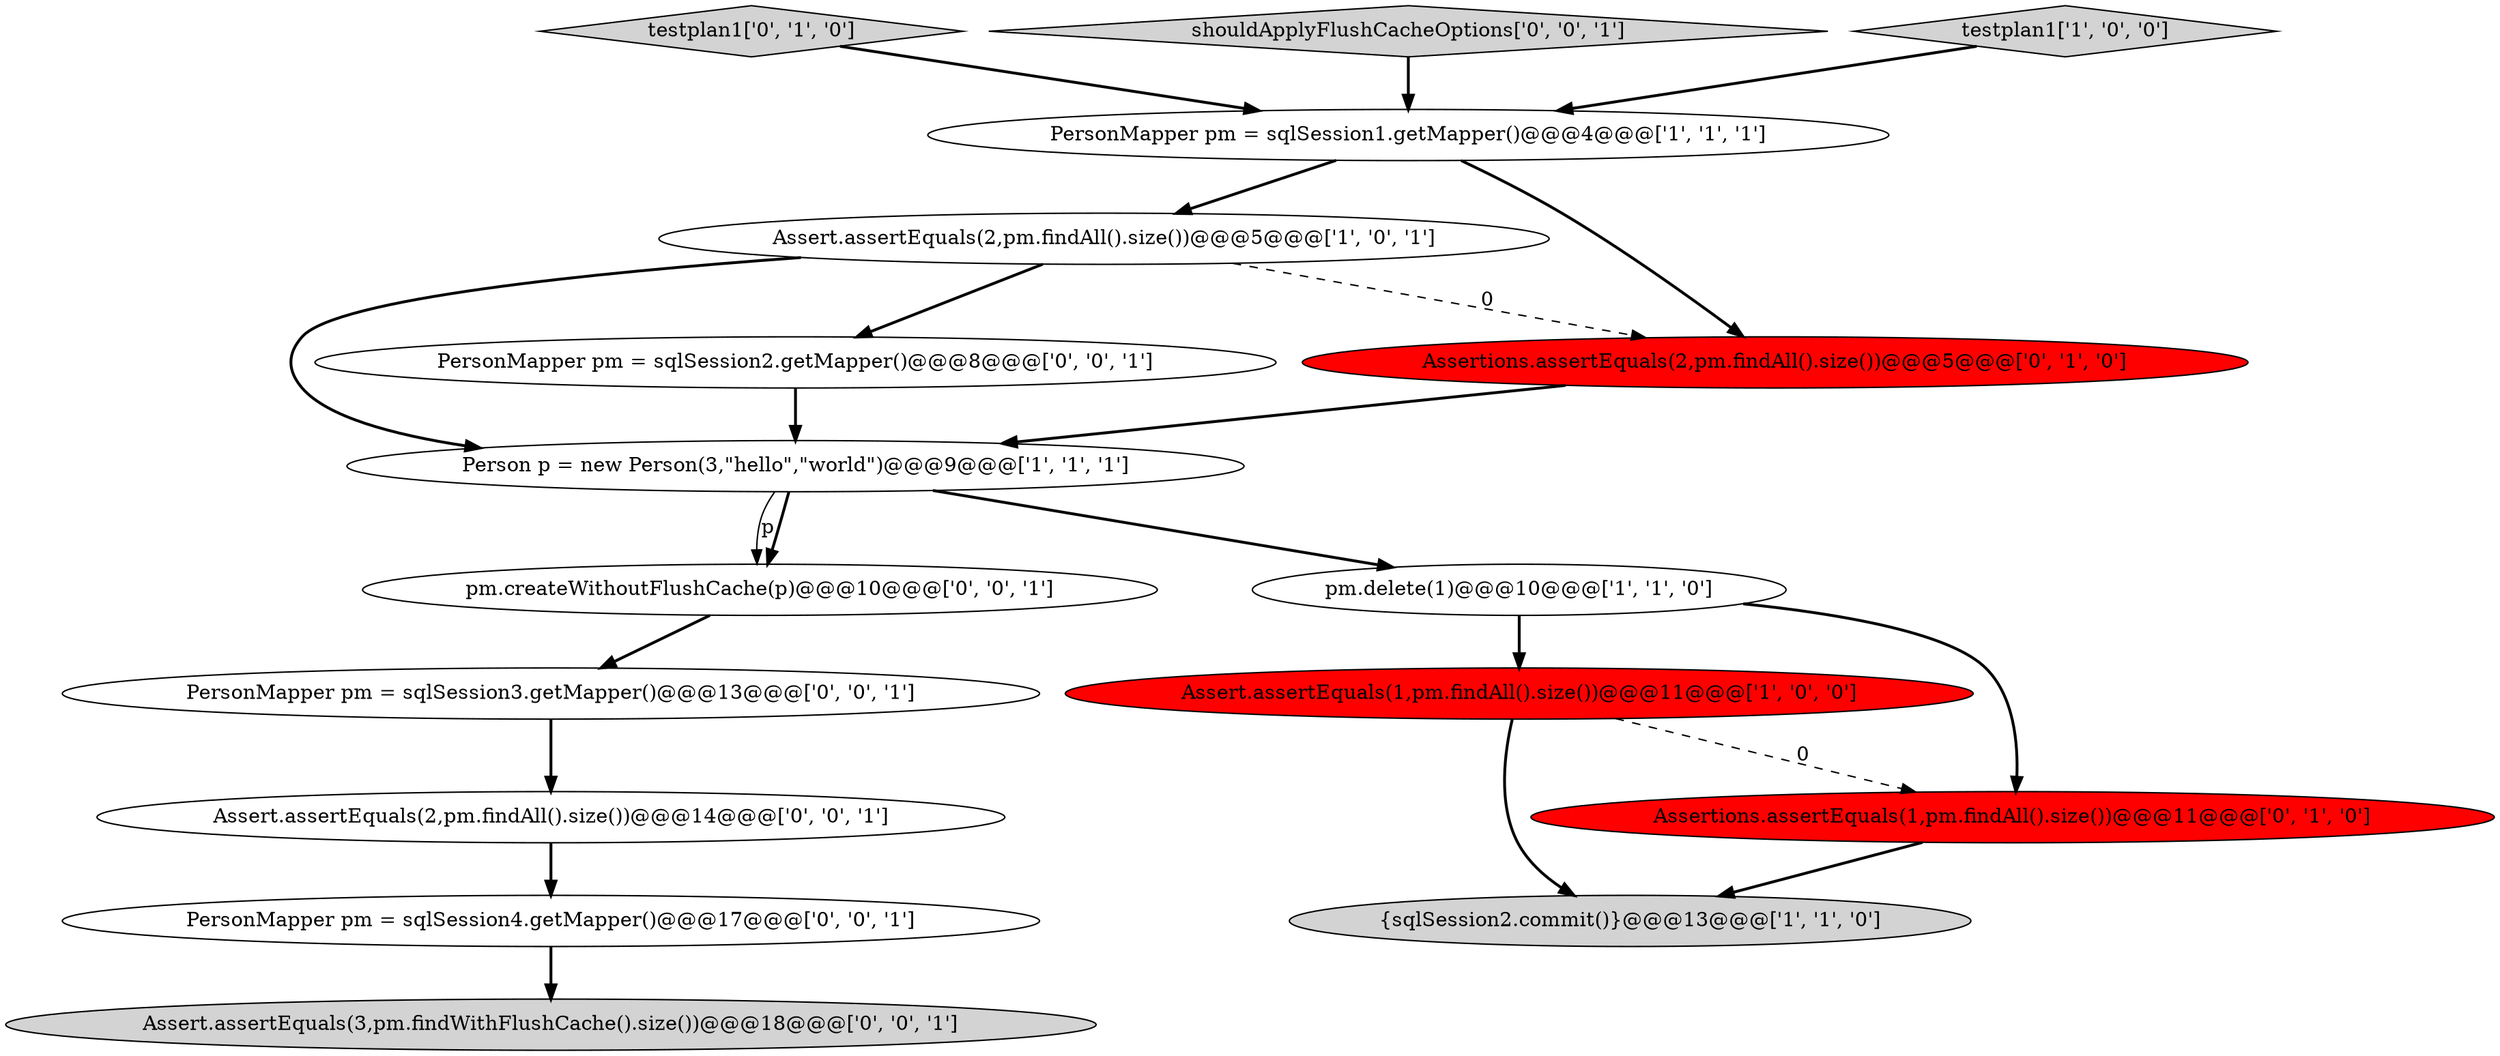 digraph {
12 [style = filled, label = "pm.createWithoutFlushCache(p)@@@10@@@['0', '0', '1']", fillcolor = white, shape = ellipse image = "AAA0AAABBB3BBB"];
15 [style = filled, label = "Assert.assertEquals(3,pm.findWithFlushCache().size())@@@18@@@['0', '0', '1']", fillcolor = lightgray, shape = ellipse image = "AAA0AAABBB3BBB"];
1 [style = filled, label = "Assert.assertEquals(1,pm.findAll().size())@@@11@@@['1', '0', '0']", fillcolor = red, shape = ellipse image = "AAA1AAABBB1BBB"];
0 [style = filled, label = "Assert.assertEquals(2,pm.findAll().size())@@@5@@@['1', '0', '1']", fillcolor = white, shape = ellipse image = "AAA0AAABBB1BBB"];
5 [style = filled, label = "Person p = new Person(3,\"hello\",\"world\")@@@9@@@['1', '1', '1']", fillcolor = white, shape = ellipse image = "AAA0AAABBB1BBB"];
6 [style = filled, label = "{sqlSession2.commit()}@@@13@@@['1', '1', '0']", fillcolor = lightgray, shape = ellipse image = "AAA0AAABBB1BBB"];
13 [style = filled, label = "Assert.assertEquals(2,pm.findAll().size())@@@14@@@['0', '0', '1']", fillcolor = white, shape = ellipse image = "AAA0AAABBB3BBB"];
4 [style = filled, label = "PersonMapper pm = sqlSession1.getMapper()@@@4@@@['1', '1', '1']", fillcolor = white, shape = ellipse image = "AAA0AAABBB1BBB"];
9 [style = filled, label = "Assertions.assertEquals(1,pm.findAll().size())@@@11@@@['0', '1', '0']", fillcolor = red, shape = ellipse image = "AAA1AAABBB2BBB"];
8 [style = filled, label = "testplan1['0', '1', '0']", fillcolor = lightgray, shape = diamond image = "AAA0AAABBB2BBB"];
11 [style = filled, label = "PersonMapper pm = sqlSession2.getMapper()@@@8@@@['0', '0', '1']", fillcolor = white, shape = ellipse image = "AAA0AAABBB3BBB"];
10 [style = filled, label = "PersonMapper pm = sqlSession3.getMapper()@@@13@@@['0', '0', '1']", fillcolor = white, shape = ellipse image = "AAA0AAABBB3BBB"];
14 [style = filled, label = "shouldApplyFlushCacheOptions['0', '0', '1']", fillcolor = lightgray, shape = diamond image = "AAA0AAABBB3BBB"];
16 [style = filled, label = "PersonMapper pm = sqlSession4.getMapper()@@@17@@@['0', '0', '1']", fillcolor = white, shape = ellipse image = "AAA0AAABBB3BBB"];
7 [style = filled, label = "Assertions.assertEquals(2,pm.findAll().size())@@@5@@@['0', '1', '0']", fillcolor = red, shape = ellipse image = "AAA1AAABBB2BBB"];
2 [style = filled, label = "pm.delete(1)@@@10@@@['1', '1', '0']", fillcolor = white, shape = ellipse image = "AAA0AAABBB1BBB"];
3 [style = filled, label = "testplan1['1', '0', '0']", fillcolor = lightgray, shape = diamond image = "AAA0AAABBB1BBB"];
16->15 [style = bold, label=""];
2->1 [style = bold, label=""];
0->11 [style = bold, label=""];
1->9 [style = dashed, label="0"];
2->9 [style = bold, label=""];
5->12 [style = solid, label="p"];
3->4 [style = bold, label=""];
13->16 [style = bold, label=""];
4->7 [style = bold, label=""];
9->6 [style = bold, label=""];
4->0 [style = bold, label=""];
11->5 [style = bold, label=""];
5->2 [style = bold, label=""];
7->5 [style = bold, label=""];
12->10 [style = bold, label=""];
1->6 [style = bold, label=""];
10->13 [style = bold, label=""];
5->12 [style = bold, label=""];
8->4 [style = bold, label=""];
0->7 [style = dashed, label="0"];
0->5 [style = bold, label=""];
14->4 [style = bold, label=""];
}
